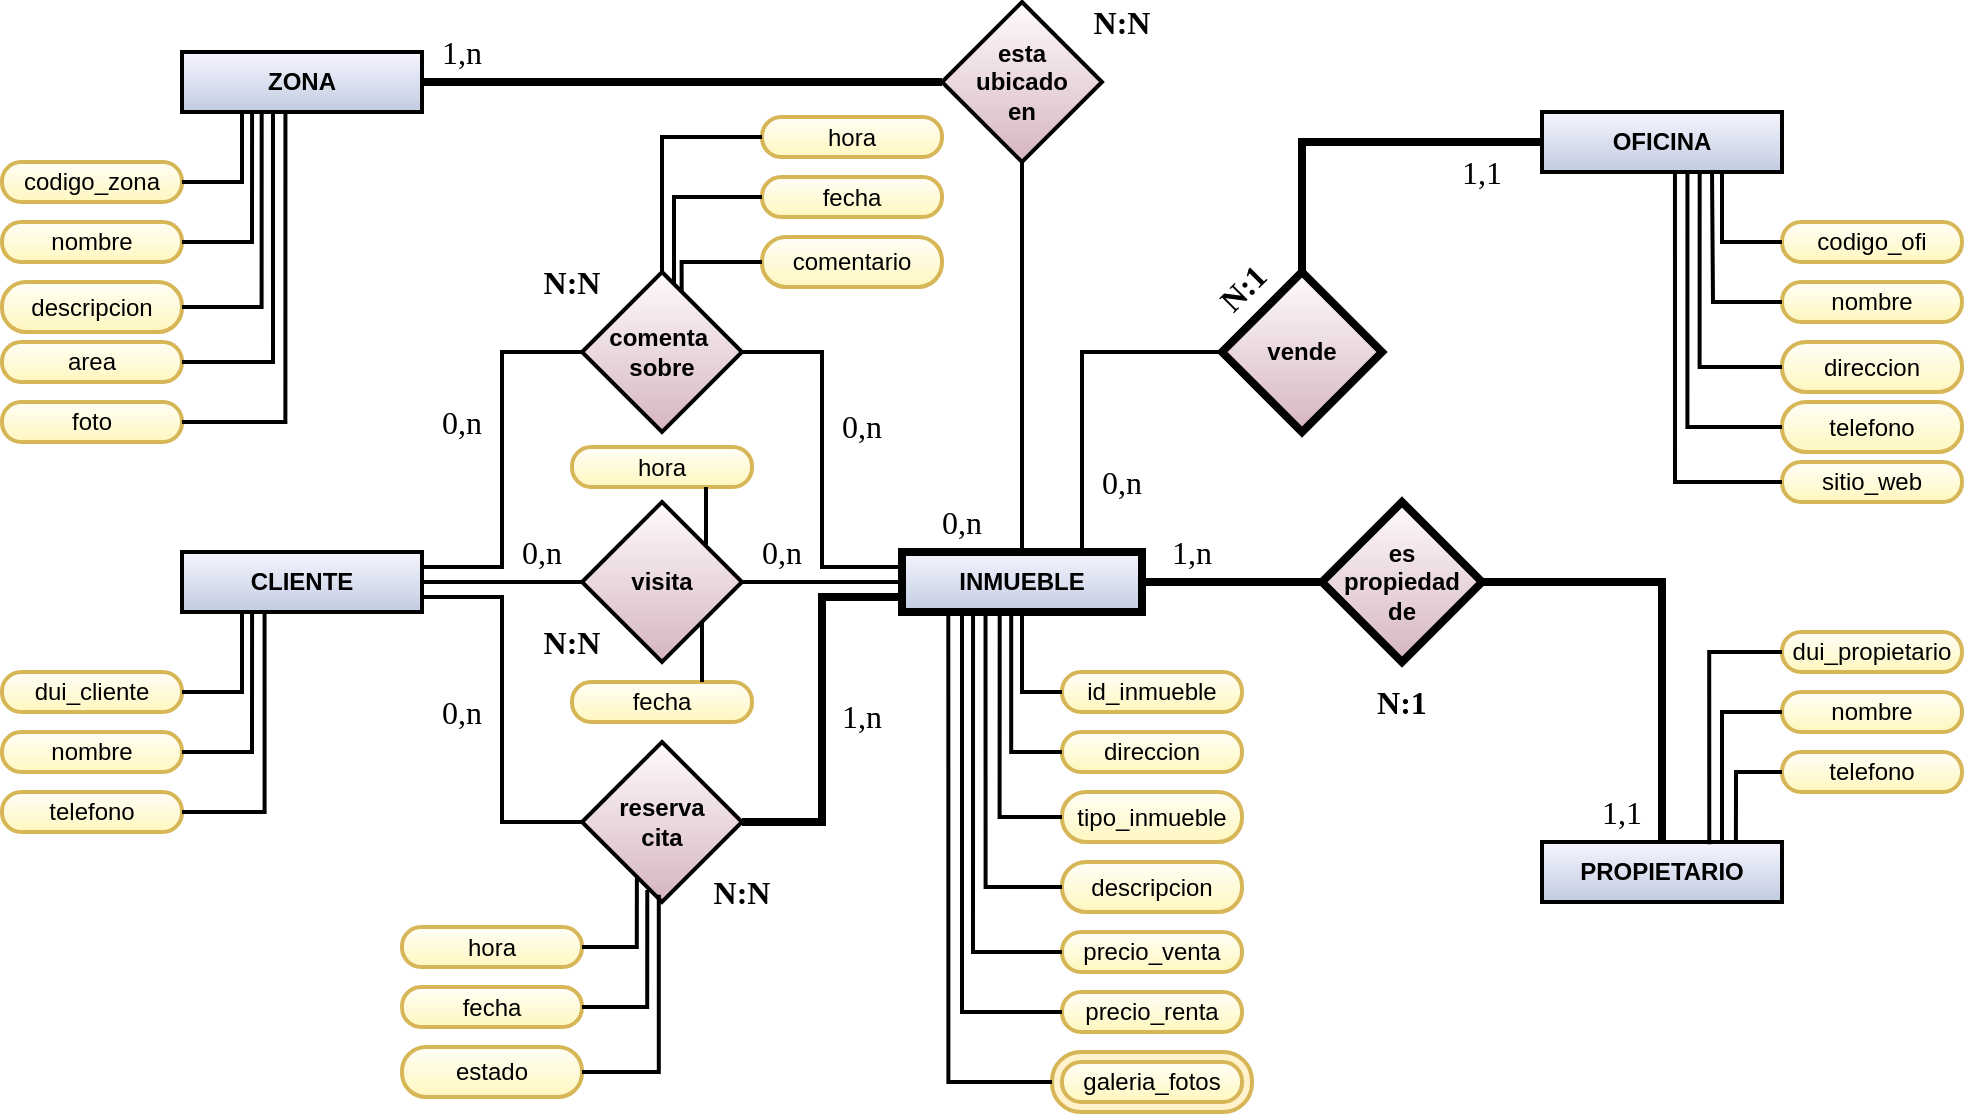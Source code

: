 <mxfile version="10.5.9" type="device"><diagram id="-5Qu6ektKxCnzZaLYkEc" name="Page-1"><mxGraphModel dx="2247" dy="696" grid="1" gridSize="10" guides="1" tooltips="1" connect="1" arrows="1" fold="1" page="1" pageScale="1" pageWidth="1100" pageHeight="1000" math="0" shadow="0"><root><mxCell id="0"/><mxCell id="1" parent="0"/><mxCell id="y0A-IwDHKISmaiAWI7iZ-1" value="PROPIETARIO" style="rounded=0;whiteSpace=wrap;html=1;fillColor=#F6F5FF;strokeColor=#000000;strokeWidth=2;fontStyle=1;shadow=0;comic=0;gradientColor=#C1CCE0;" vertex="1" parent="1"><mxGeometry x="760" y="445" width="120" height="30" as="geometry"/></mxCell><mxCell id="y0A-IwDHKISmaiAWI7iZ-2" value="OFICINA" style="rounded=0;whiteSpace=wrap;html=1;fillColor=#F6F5FF;strokeColor=#000000;strokeWidth=2;fontStyle=1;shadow=0;comic=0;gradientColor=#C1CCE0;" vertex="1" parent="1"><mxGeometry x="760" y="80" width="120" height="30" as="geometry"/></mxCell><mxCell id="y0A-IwDHKISmaiAWI7iZ-3" value="CLIENTE" style="rounded=0;whiteSpace=wrap;html=1;fillColor=#F6F5FF;strokeColor=#000000;strokeWidth=2;fontStyle=1;shadow=0;comic=0;gradientColor=#C1CCE0;" vertex="1" parent="1"><mxGeometry x="80" y="300" width="120" height="30" as="geometry"/></mxCell><mxCell id="y0A-IwDHKISmaiAWI7iZ-4" value="INMUEBLE" style="rounded=0;whiteSpace=wrap;html=1;fillColor=#F6F5FF;strokeColor=#000000;strokeWidth=4;fontStyle=1;shadow=0;comic=0;gradientColor=#C1CCE0;" vertex="1" parent="1"><mxGeometry x="440" y="300" width="120" height="30" as="geometry"/></mxCell><mxCell id="y0A-IwDHKISmaiAWI7iZ-5" value="ZONA" style="rounded=0;whiteSpace=wrap;html=1;fillColor=#F6F5FF;strokeColor=#000000;strokeWidth=2;fontStyle=1;shadow=0;comic=0;gradientColor=#C1CCE0;" vertex="1" parent="1"><mxGeometry x="80" y="50" width="120" height="30" as="geometry"/></mxCell><mxCell id="y0A-IwDHKISmaiAWI7iZ-6" value="comenta&amp;nbsp;&lt;br&gt;sobre&lt;br&gt;" style="rhombus;whiteSpace=wrap;html=1;rounded=0;shadow=0;glass=1;comic=0;strokeColor=#000000;strokeWidth=2;fillColor=#FFFAFE;gradientColor=#D5B5C2;fontStyle=1" vertex="1" parent="1"><mxGeometry x="280" y="160" width="80" height="80" as="geometry"/></mxCell><mxCell id="y0A-IwDHKISmaiAWI7iZ-7" value="visita" style="rhombus;whiteSpace=wrap;html=1;rounded=0;shadow=0;glass=1;comic=0;strokeColor=#000000;strokeWidth=2;fillColor=#FFFAFE;gradientColor=#D5B5C2;fontStyle=1" vertex="1" parent="1"><mxGeometry x="280" y="275" width="80" height="80" as="geometry"/></mxCell><mxCell id="y0A-IwDHKISmaiAWI7iZ-8" value="reserva&lt;br&gt;cita&lt;br&gt;" style="rhombus;whiteSpace=wrap;html=1;rounded=0;shadow=0;glass=1;comic=0;strokeColor=#000000;strokeWidth=2;fillColor=#FFFAFE;gradientColor=#D5B5C2;fontStyle=1" vertex="1" parent="1"><mxGeometry x="280" y="395" width="80" height="80" as="geometry"/></mxCell><mxCell id="y0A-IwDHKISmaiAWI7iZ-9" value="esta&lt;br&gt;ubicado&lt;br&gt;en&lt;br&gt;" style="rhombus;whiteSpace=wrap;html=1;rounded=0;shadow=0;glass=1;comic=0;strokeColor=#000000;strokeWidth=2;fillColor=#FFFAFE;gradientColor=#D5B5C2;fontStyle=1" vertex="1" parent="1"><mxGeometry x="460" y="25" width="80" height="80" as="geometry"/></mxCell><mxCell id="y0A-IwDHKISmaiAWI7iZ-10" value="vende" style="rhombus;whiteSpace=wrap;html=1;rounded=0;shadow=0;glass=1;comic=0;strokeColor=#000000;strokeWidth=4;fillColor=#FFFAFE;gradientColor=#D5B5C2;fontStyle=1" vertex="1" parent="1"><mxGeometry x="600" y="160" width="80" height="80" as="geometry"/></mxCell><mxCell id="y0A-IwDHKISmaiAWI7iZ-11" value="es&lt;br&gt;propiedad&lt;br&gt;de&lt;br&gt;" style="rhombus;whiteSpace=wrap;html=1;rounded=0;shadow=0;glass=1;comic=0;strokeColor=#000000;strokeWidth=4;fillColor=#FFFAFE;gradientColor=#D5B5C2;fontStyle=1" vertex="1" parent="1"><mxGeometry x="650" y="275" width="80" height="80" as="geometry"/></mxCell><mxCell id="y0A-IwDHKISmaiAWI7iZ-13" value="codigo_zona" style="rounded=1;whiteSpace=wrap;html=1;arcSize=48;fillColor=#FFFEF7;strokeColor=#d6b656;strokeWidth=2;glass=0;shadow=0;comic=0;gradientColor=#FFF7BF;" vertex="1" parent="1"><mxGeometry x="-10" y="105" width="90" height="20" as="geometry"/></mxCell><mxCell id="y0A-IwDHKISmaiAWI7iZ-14" value="nombre" style="rounded=1;whiteSpace=wrap;html=1;arcSize=48;fillColor=#FFFEF7;strokeColor=#d6b656;strokeWidth=2;glass=0;shadow=0;comic=0;gradientColor=#FFF7BF;" vertex="1" parent="1"><mxGeometry x="-10" y="135" width="90" height="20" as="geometry"/></mxCell><mxCell id="y0A-IwDHKISmaiAWI7iZ-15" value="descripcion" style="rounded=1;whiteSpace=wrap;html=1;arcSize=48;fillColor=#FFFEF7;strokeColor=#d6b656;strokeWidth=2;glass=0;shadow=0;comic=0;gradientColor=#FFF7BF;" vertex="1" parent="1"><mxGeometry x="-10" y="165" width="90" height="25" as="geometry"/></mxCell><mxCell id="y0A-IwDHKISmaiAWI7iZ-16" value="area" style="rounded=1;whiteSpace=wrap;html=1;arcSize=48;fillColor=#FFFEF7;strokeColor=#d6b656;strokeWidth=2;glass=0;shadow=0;comic=0;gradientColor=#FFF7BF;" vertex="1" parent="1"><mxGeometry x="-10" y="195" width="90" height="20" as="geometry"/></mxCell><mxCell id="y0A-IwDHKISmaiAWI7iZ-17" value="foto" style="rounded=1;whiteSpace=wrap;html=1;arcSize=48;fillColor=#FFFEF7;strokeColor=#d6b656;strokeWidth=2;glass=0;shadow=0;comic=0;gradientColor=#FFF7BF;" vertex="1" parent="1"><mxGeometry x="-10" y="225" width="90" height="20" as="geometry"/></mxCell><mxCell id="y0A-IwDHKISmaiAWI7iZ-18" value="dui_cliente" style="rounded=1;whiteSpace=wrap;html=1;arcSize=48;fillColor=#FFFEF7;strokeColor=#d6b656;strokeWidth=2;glass=0;shadow=0;comic=0;gradientColor=#FFF7BF;" vertex="1" parent="1"><mxGeometry x="-10" y="360" width="90" height="20" as="geometry"/></mxCell><mxCell id="y0A-IwDHKISmaiAWI7iZ-19" value="nombre" style="rounded=1;whiteSpace=wrap;html=1;arcSize=48;fillColor=#FFFEF7;strokeColor=#d6b656;strokeWidth=2;glass=0;shadow=0;comic=0;gradientColor=#FFF7BF;" vertex="1" parent="1"><mxGeometry x="-10" y="390" width="90" height="20" as="geometry"/></mxCell><mxCell id="y0A-IwDHKISmaiAWI7iZ-20" value="telefono" style="rounded=1;whiteSpace=wrap;html=1;arcSize=48;fillColor=#FFFEF7;strokeColor=#d6b656;strokeWidth=2;glass=0;shadow=0;comic=0;gradientColor=#FFF7BF;" vertex="1" parent="1"><mxGeometry x="-10" y="420" width="90" height="20" as="geometry"/></mxCell><mxCell id="y0A-IwDHKISmaiAWI7iZ-21" value="codigo_ofi" style="rounded=1;whiteSpace=wrap;html=1;arcSize=48;fillColor=#FFFEF7;strokeColor=#d6b656;strokeWidth=2;glass=0;shadow=0;comic=0;gradientColor=#FFF7BF;" vertex="1" parent="1"><mxGeometry x="880" y="135" width="90" height="20" as="geometry"/></mxCell><mxCell id="y0A-IwDHKISmaiAWI7iZ-22" value="nombre" style="rounded=1;whiteSpace=wrap;html=1;arcSize=48;fillColor=#FFFEF7;strokeColor=#d6b656;strokeWidth=2;glass=0;shadow=0;comic=0;gradientColor=#FFF7BF;" vertex="1" parent="1"><mxGeometry x="880" y="165" width="90" height="20" as="geometry"/></mxCell><mxCell id="y0A-IwDHKISmaiAWI7iZ-23" value="direccion" style="rounded=1;whiteSpace=wrap;html=1;arcSize=48;fillColor=#FFFEF7;strokeColor=#d6b656;strokeWidth=2;glass=0;shadow=0;comic=0;gradientColor=#FFF7BF;" vertex="1" parent="1"><mxGeometry x="880" y="195" width="90" height="25" as="geometry"/></mxCell><mxCell id="y0A-IwDHKISmaiAWI7iZ-24" value="telefono" style="rounded=1;whiteSpace=wrap;html=1;arcSize=48;fillColor=#FFFEF7;strokeColor=#d6b656;strokeWidth=2;glass=0;shadow=0;comic=0;gradientColor=#FFF7BF;" vertex="1" parent="1"><mxGeometry x="880" y="225" width="90" height="25" as="geometry"/></mxCell><mxCell id="y0A-IwDHKISmaiAWI7iZ-25" value="sitio_web" style="rounded=1;whiteSpace=wrap;html=1;arcSize=48;fillColor=#FFFEF7;strokeColor=#d6b656;strokeWidth=2;glass=0;shadow=0;comic=0;gradientColor=#FFF7BF;" vertex="1" parent="1"><mxGeometry x="880" y="255" width="90" height="20" as="geometry"/></mxCell><mxCell id="y0A-IwDHKISmaiAWI7iZ-26" value="dui_propietario" style="rounded=1;whiteSpace=wrap;html=1;arcSize=48;fillColor=#FFFEF7;strokeColor=#d6b656;strokeWidth=2;glass=0;shadow=0;comic=0;gradientColor=#FFF7BF;" vertex="1" parent="1"><mxGeometry x="880" y="340" width="90" height="20" as="geometry"/></mxCell><mxCell id="y0A-IwDHKISmaiAWI7iZ-27" value="nombre" style="rounded=1;whiteSpace=wrap;html=1;arcSize=48;fillColor=#FFFEF7;strokeColor=#d6b656;strokeWidth=2;glass=0;shadow=0;comic=0;gradientColor=#FFF7BF;" vertex="1" parent="1"><mxGeometry x="880" y="370" width="90" height="20" as="geometry"/></mxCell><mxCell id="y0A-IwDHKISmaiAWI7iZ-28" value="telefono" style="rounded=1;whiteSpace=wrap;html=1;arcSize=48;fillColor=#FFFEF7;strokeColor=#d6b656;strokeWidth=2;glass=0;shadow=0;comic=0;gradientColor=#FFF7BF;" vertex="1" parent="1"><mxGeometry x="880" y="400" width="90" height="20" as="geometry"/></mxCell><mxCell id="y0A-IwDHKISmaiAWI7iZ-29" value="id_inmueble" style="rounded=1;whiteSpace=wrap;html=1;arcSize=48;fillColor=#FFFEF7;strokeColor=#d6b656;strokeWidth=2;glass=0;shadow=0;comic=0;gradientColor=#FFF7BF;" vertex="1" parent="1"><mxGeometry x="520" y="360" width="90" height="20" as="geometry"/></mxCell><mxCell id="y0A-IwDHKISmaiAWI7iZ-30" value="direccion" style="rounded=1;whiteSpace=wrap;html=1;arcSize=48;fillColor=#FFFEF7;strokeColor=#d6b656;strokeWidth=2;glass=0;shadow=0;comic=0;gradientColor=#FFF7BF;" vertex="1" parent="1"><mxGeometry x="520" y="390" width="90" height="20" as="geometry"/></mxCell><mxCell id="y0A-IwDHKISmaiAWI7iZ-31" value="tipo_inmueble" style="rounded=1;whiteSpace=wrap;html=1;arcSize=48;fillColor=#FFFEF7;strokeColor=#d6b656;strokeWidth=2;glass=0;shadow=0;comic=0;gradientColor=#FFF7BF;" vertex="1" parent="1"><mxGeometry x="520" y="420" width="90" height="25" as="geometry"/></mxCell><mxCell id="y0A-IwDHKISmaiAWI7iZ-32" value="precio_venta" style="rounded=1;whiteSpace=wrap;html=1;arcSize=48;fillColor=#FFFEF7;strokeColor=#d6b656;strokeWidth=2;glass=0;shadow=0;comic=0;gradientColor=#FFF7BF;" vertex="1" parent="1"><mxGeometry x="520" y="490" width="90" height="20" as="geometry"/></mxCell><mxCell id="y0A-IwDHKISmaiAWI7iZ-33" value="precio_renta" style="rounded=1;whiteSpace=wrap;html=1;arcSize=48;fillColor=#FFFEF7;strokeColor=#d6b656;strokeWidth=2;glass=0;shadow=0;comic=0;gradientColor=#FFF7BF;" vertex="1" parent="1"><mxGeometry x="520" y="520" width="90" height="20" as="geometry"/></mxCell><mxCell id="y0A-IwDHKISmaiAWI7iZ-34" value="" style="rounded=1;whiteSpace=wrap;html=1;arcSize=48;fillColor=#fff2cc;strokeColor=#d6b656;strokeWidth=2;" vertex="1" parent="1"><mxGeometry x="515" y="550" width="100" height="30" as="geometry"/></mxCell><mxCell id="y0A-IwDHKISmaiAWI7iZ-35" value="galeria_fotos" style="rounded=1;whiteSpace=wrap;html=1;arcSize=48;fillColor=#FFFEF7;strokeColor=#d6b656;strokeWidth=2;shadow=0;comic=0;glass=0;gradientColor=#FFF7BF;" vertex="1" parent="1"><mxGeometry x="520" y="555" width="90" height="20" as="geometry"/></mxCell><mxCell id="y0A-IwDHKISmaiAWI7iZ-36" value="descripcion" style="rounded=1;whiteSpace=wrap;html=1;arcSize=48;fillColor=#FFFEF7;strokeColor=#d6b656;strokeWidth=2;glass=0;shadow=0;comic=0;gradientColor=#FFF7BF;" vertex="1" parent="1"><mxGeometry x="520" y="455" width="90" height="25" as="geometry"/></mxCell><mxCell id="y0A-IwDHKISmaiAWI7iZ-37" value="" style="endArrow=none;html=1;shadow=0;strokeWidth=2;entryX=1;entryY=0.5;entryDx=0;entryDy=0;exitX=0;exitY=0.5;exitDx=0;exitDy=0;" edge="1" parent="1" source="y0A-IwDHKISmaiAWI7iZ-7" target="y0A-IwDHKISmaiAWI7iZ-3"><mxGeometry width="50" height="50" relative="1" as="geometry"><mxPoint x="332" y="345" as="sourcePoint"/><mxPoint x="260" y="345" as="targetPoint"/></mxGeometry></mxCell><mxCell id="y0A-IwDHKISmaiAWI7iZ-38" value="" style="endArrow=none;html=1;shadow=0;strokeWidth=2;entryX=1;entryY=0.5;entryDx=0;entryDy=0;exitX=0;exitY=0.5;exitDx=0;exitDy=0;" edge="1" parent="1" source="y0A-IwDHKISmaiAWI7iZ-4" target="y0A-IwDHKISmaiAWI7iZ-7"><mxGeometry width="50" height="50" relative="1" as="geometry"><mxPoint x="290" y="325" as="sourcePoint"/><mxPoint x="210" y="325" as="targetPoint"/></mxGeometry></mxCell><mxCell id="y0A-IwDHKISmaiAWI7iZ-39" value="" style="endArrow=none;html=1;shadow=0;strokeWidth=2;entryX=1;entryY=0.25;entryDx=0;entryDy=0;exitX=0;exitY=0.5;exitDx=0;exitDy=0;edgeStyle=orthogonalEdgeStyle;rounded=0;" edge="1" parent="1" source="y0A-IwDHKISmaiAWI7iZ-6" target="y0A-IwDHKISmaiAWI7iZ-3"><mxGeometry width="50" height="50" relative="1" as="geometry"><mxPoint x="450" y="325" as="sourcePoint"/><mxPoint x="370" y="325" as="targetPoint"/></mxGeometry></mxCell><mxCell id="y0A-IwDHKISmaiAWI7iZ-40" value="" style="endArrow=none;html=1;shadow=0;strokeWidth=2;entryX=1;entryY=0.5;entryDx=0;entryDy=0;exitX=0;exitY=0.25;exitDx=0;exitDy=0;edgeStyle=orthogonalEdgeStyle;rounded=0;" edge="1" parent="1" source="y0A-IwDHKISmaiAWI7iZ-4" target="y0A-IwDHKISmaiAWI7iZ-6"><mxGeometry width="50" height="50" relative="1" as="geometry"><mxPoint x="290" y="210" as="sourcePoint"/><mxPoint x="210" y="318" as="targetPoint"/></mxGeometry></mxCell><mxCell id="y0A-IwDHKISmaiAWI7iZ-41" value="" style="endArrow=none;html=1;shadow=0;strokeWidth=4;entryX=0;entryY=0.75;entryDx=0;entryDy=0;exitX=1;exitY=0.5;exitDx=0;exitDy=0;edgeStyle=orthogonalEdgeStyle;rounded=0;" edge="1" parent="1" source="y0A-IwDHKISmaiAWI7iZ-8" target="y0A-IwDHKISmaiAWI7iZ-4"><mxGeometry width="50" height="50" relative="1" as="geometry"><mxPoint x="290" y="210" as="sourcePoint"/><mxPoint x="210" y="318" as="targetPoint"/></mxGeometry></mxCell><mxCell id="y0A-IwDHKISmaiAWI7iZ-43" value="" style="endArrow=none;html=1;shadow=0;strokeWidth=2;entryX=1;entryY=0.75;entryDx=0;entryDy=0;exitX=0;exitY=0.5;exitDx=0;exitDy=0;edgeStyle=orthogonalEdgeStyle;rounded=0;" edge="1" parent="1" source="y0A-IwDHKISmaiAWI7iZ-8" target="y0A-IwDHKISmaiAWI7iZ-3"><mxGeometry width="50" height="50" relative="1" as="geometry"><mxPoint x="290" y="210" as="sourcePoint"/><mxPoint x="210" y="318" as="targetPoint"/></mxGeometry></mxCell><mxCell id="y0A-IwDHKISmaiAWI7iZ-44" value="" style="endArrow=none;html=1;shadow=0;strokeWidth=4;entryX=1;entryY=0.5;entryDx=0;entryDy=0;exitX=0;exitY=0.5;exitDx=0;exitDy=0;edgeStyle=orthogonalEdgeStyle;rounded=0;" edge="1" parent="1" source="y0A-IwDHKISmaiAWI7iZ-9" target="y0A-IwDHKISmaiAWI7iZ-5"><mxGeometry width="50" height="50" relative="1" as="geometry"><mxPoint x="290" y="210" as="sourcePoint"/><mxPoint x="210" y="318" as="targetPoint"/></mxGeometry></mxCell><mxCell id="y0A-IwDHKISmaiAWI7iZ-45" value="" style="endArrow=none;html=1;shadow=0;strokeWidth=4;entryX=0;entryY=0.5;entryDx=0;entryDy=0;exitX=0.5;exitY=0;exitDx=0;exitDy=0;edgeStyle=orthogonalEdgeStyle;rounded=0;" edge="1" parent="1" source="y0A-IwDHKISmaiAWI7iZ-10" target="y0A-IwDHKISmaiAWI7iZ-2"><mxGeometry width="50" height="50" relative="1" as="geometry"><mxPoint x="470" y="75" as="sourcePoint"/><mxPoint x="210" y="75" as="targetPoint"/></mxGeometry></mxCell><mxCell id="y0A-IwDHKISmaiAWI7iZ-46" value="" style="endArrow=none;html=1;shadow=0;strokeWidth=2;entryX=0.5;entryY=1;entryDx=0;entryDy=0;exitX=0.5;exitY=0;exitDx=0;exitDy=0;edgeStyle=orthogonalEdgeStyle;rounded=0;" edge="1" parent="1" source="y0A-IwDHKISmaiAWI7iZ-4" target="y0A-IwDHKISmaiAWI7iZ-9"><mxGeometry width="50" height="50" relative="1" as="geometry"><mxPoint x="650" y="170" as="sourcePoint"/><mxPoint x="770" y="105" as="targetPoint"/></mxGeometry></mxCell><mxCell id="y0A-IwDHKISmaiAWI7iZ-47" value="" style="endArrow=none;html=1;shadow=0;strokeWidth=2;entryX=0;entryY=0.5;entryDx=0;entryDy=0;exitX=0.75;exitY=0;exitDx=0;exitDy=0;edgeStyle=orthogonalEdgeStyle;rounded=0;" edge="1" parent="1" source="y0A-IwDHKISmaiAWI7iZ-4" target="y0A-IwDHKISmaiAWI7iZ-10"><mxGeometry width="50" height="50" relative="1" as="geometry"><mxPoint x="510" y="310" as="sourcePoint"/><mxPoint x="510" y="115" as="targetPoint"/></mxGeometry></mxCell><mxCell id="y0A-IwDHKISmaiAWI7iZ-48" value="" style="endArrow=none;html=1;shadow=0;strokeWidth=4;entryX=0;entryY=0.5;entryDx=0;entryDy=0;exitX=1;exitY=0.5;exitDx=0;exitDy=0;edgeStyle=orthogonalEdgeStyle;rounded=0;" edge="1" parent="1" source="y0A-IwDHKISmaiAWI7iZ-4" target="y0A-IwDHKISmaiAWI7iZ-11"><mxGeometry width="50" height="50" relative="1" as="geometry"><mxPoint x="540" y="310" as="sourcePoint"/><mxPoint x="610" y="210" as="targetPoint"/></mxGeometry></mxCell><mxCell id="y0A-IwDHKISmaiAWI7iZ-49" value="" style="endArrow=none;html=1;shadow=0;strokeWidth=4;entryX=0.5;entryY=0;entryDx=0;entryDy=0;exitX=1;exitY=0.5;exitDx=0;exitDy=0;edgeStyle=orthogonalEdgeStyle;rounded=0;" edge="1" parent="1" source="y0A-IwDHKISmaiAWI7iZ-11" target="y0A-IwDHKISmaiAWI7iZ-1"><mxGeometry width="50" height="50" relative="1" as="geometry"><mxPoint x="570" y="325" as="sourcePoint"/><mxPoint x="710" y="325" as="targetPoint"/></mxGeometry></mxCell><mxCell id="y0A-IwDHKISmaiAWI7iZ-50" value="" style="endArrow=none;html=1;entryX=0.25;entryY=1;entryDx=0;entryDy=0;exitX=1;exitY=0.5;exitDx=0;exitDy=0;edgeStyle=orthogonalEdgeStyle;rounded=0;strokeWidth=2;" edge="1" parent="1" source="y0A-IwDHKISmaiAWI7iZ-13" target="y0A-IwDHKISmaiAWI7iZ-5"><mxGeometry width="50" height="50" relative="1" as="geometry"><mxPoint x="507" y="80" as="sourcePoint"/><mxPoint x="542" y="170" as="targetPoint"/></mxGeometry></mxCell><mxCell id="y0A-IwDHKISmaiAWI7iZ-51" value="" style="endArrow=none;html=1;entryX=0.292;entryY=0.983;entryDx=0;entryDy=0;exitX=1;exitY=0.5;exitDx=0;exitDy=0;edgeStyle=orthogonalEdgeStyle;rounded=0;strokeWidth=2;entryPerimeter=0;" edge="1" parent="1" source="y0A-IwDHKISmaiAWI7iZ-14" target="y0A-IwDHKISmaiAWI7iZ-5"><mxGeometry width="50" height="50" relative="1" as="geometry"><mxPoint x="89.81" y="125.19" as="sourcePoint"/><mxPoint x="119.81" y="89.952" as="targetPoint"/></mxGeometry></mxCell><mxCell id="y0A-IwDHKISmaiAWI7iZ-52" value="" style="endArrow=none;html=1;entryX=0.332;entryY=1.014;entryDx=0;entryDy=0;exitX=1;exitY=0.5;exitDx=0;exitDy=0;edgeStyle=orthogonalEdgeStyle;rounded=0;strokeWidth=2;entryPerimeter=0;" edge="1" parent="1" source="y0A-IwDHKISmaiAWI7iZ-15" target="y0A-IwDHKISmaiAWI7iZ-5"><mxGeometry width="50" height="50" relative="1" as="geometry"><mxPoint x="89.81" y="155.19" as="sourcePoint"/><mxPoint x="125.048" y="89.476" as="targetPoint"/></mxGeometry></mxCell><mxCell id="y0A-IwDHKISmaiAWI7iZ-53" value="" style="endArrow=none;html=1;entryX=0.379;entryY=0.983;entryDx=0;entryDy=0;exitX=1;exitY=0.5;exitDx=0;exitDy=0;edgeStyle=orthogonalEdgeStyle;rounded=0;strokeWidth=2;entryPerimeter=0;" edge="1" parent="1" source="y0A-IwDHKISmaiAWI7iZ-16" target="y0A-IwDHKISmaiAWI7iZ-5"><mxGeometry width="50" height="50" relative="1" as="geometry"><mxPoint x="89.81" y="187.571" as="sourcePoint"/><mxPoint x="129.81" y="90.429" as="targetPoint"/></mxGeometry></mxCell><mxCell id="y0A-IwDHKISmaiAWI7iZ-54" value="" style="endArrow=none;html=1;entryX=0.431;entryY=0.983;entryDx=0;entryDy=0;exitX=1;exitY=0.5;exitDx=0;exitDy=0;edgeStyle=orthogonalEdgeStyle;rounded=0;strokeWidth=2;entryPerimeter=0;" edge="1" parent="1" source="y0A-IwDHKISmaiAWI7iZ-17" target="y0A-IwDHKISmaiAWI7iZ-5"><mxGeometry width="50" height="50" relative="1" as="geometry"><mxPoint x="89.81" y="215.19" as="sourcePoint"/><mxPoint x="135.524" y="89.476" as="targetPoint"/></mxGeometry></mxCell><mxCell id="y0A-IwDHKISmaiAWI7iZ-55" value="" style="endArrow=none;html=1;entryX=0.25;entryY=1;entryDx=0;entryDy=0;exitX=1;exitY=0.5;exitDx=0;exitDy=0;edgeStyle=orthogonalEdgeStyle;rounded=0;strokeWidth=2;" edge="1" parent="1" source="y0A-IwDHKISmaiAWI7iZ-18" target="y0A-IwDHKISmaiAWI7iZ-3"><mxGeometry width="50" height="50" relative="1" as="geometry"><mxPoint x="99.81" y="472.69" as="sourcePoint"/><mxPoint x="151.714" y="316.976" as="targetPoint"/></mxGeometry></mxCell><mxCell id="y0A-IwDHKISmaiAWI7iZ-56" value="" style="endArrow=none;html=1;entryX=0.292;entryY=0.998;entryDx=0;entryDy=0;exitX=1;exitY=0.5;exitDx=0;exitDy=0;edgeStyle=orthogonalEdgeStyle;rounded=0;strokeWidth=2;entryPerimeter=0;" edge="1" parent="1" source="y0A-IwDHKISmaiAWI7iZ-19" target="y0A-IwDHKISmaiAWI7iZ-3"><mxGeometry width="50" height="50" relative="1" as="geometry"><mxPoint x="89.81" y="379.952" as="sourcePoint"/><mxPoint x="119.81" y="339.952" as="targetPoint"/></mxGeometry></mxCell><mxCell id="y0A-IwDHKISmaiAWI7iZ-57" value="" style="endArrow=none;html=1;entryX=0.344;entryY=0.998;entryDx=0;entryDy=0;exitX=1;exitY=0.5;exitDx=0;exitDy=0;edgeStyle=orthogonalEdgeStyle;rounded=0;strokeWidth=2;entryPerimeter=0;" edge="1" parent="1" source="y0A-IwDHKISmaiAWI7iZ-20" target="y0A-IwDHKISmaiAWI7iZ-3"><mxGeometry width="50" height="50" relative="1" as="geometry"><mxPoint x="89.81" y="409.952" as="sourcePoint"/><mxPoint x="125.048" y="339.952" as="targetPoint"/></mxGeometry></mxCell><mxCell id="y0A-IwDHKISmaiAWI7iZ-58" value="" style="endArrow=none;html=1;entryX=0.5;entryY=1;entryDx=0;entryDy=0;exitX=0;exitY=0.5;exitDx=0;exitDy=0;edgeStyle=orthogonalEdgeStyle;rounded=0;strokeWidth=2;" edge="1" parent="1" source="y0A-IwDHKISmaiAWI7iZ-29" target="y0A-IwDHKISmaiAWI7iZ-4"><mxGeometry width="50" height="50" relative="1" as="geometry"><mxPoint x="89.81" y="379.952" as="sourcePoint"/><mxPoint x="119.81" y="339.952" as="targetPoint"/></mxGeometry></mxCell><mxCell id="y0A-IwDHKISmaiAWI7iZ-59" value="" style="endArrow=none;html=1;entryX=0.455;entryY=1.014;entryDx=0;entryDy=0;exitX=0;exitY=0.5;exitDx=0;exitDy=0;edgeStyle=orthogonalEdgeStyle;rounded=0;strokeWidth=2;entryPerimeter=0;" edge="1" parent="1" source="y0A-IwDHKISmaiAWI7iZ-30" target="y0A-IwDHKISmaiAWI7iZ-4"><mxGeometry width="50" height="50" relative="1" as="geometry"><mxPoint x="529.81" y="379.952" as="sourcePoint"/><mxPoint x="509.81" y="339.952" as="targetPoint"/></mxGeometry></mxCell><mxCell id="y0A-IwDHKISmaiAWI7iZ-60" value="" style="endArrow=none;html=1;entryX=0.407;entryY=0.998;entryDx=0;entryDy=0;exitX=0;exitY=0.5;exitDx=0;exitDy=0;edgeStyle=orthogonalEdgeStyle;rounded=0;strokeWidth=2;entryPerimeter=0;" edge="1" parent="1" source="y0A-IwDHKISmaiAWI7iZ-31" target="y0A-IwDHKISmaiAWI7iZ-4"><mxGeometry width="50" height="50" relative="1" as="geometry"><mxPoint x="529.81" y="409.952" as="sourcePoint"/><mxPoint x="504.571" y="340.429" as="targetPoint"/></mxGeometry></mxCell><mxCell id="y0A-IwDHKISmaiAWI7iZ-61" value="" style="endArrow=none;html=1;entryX=0.348;entryY=0.967;entryDx=0;entryDy=0;exitX=0;exitY=0.5;exitDx=0;exitDy=0;edgeStyle=orthogonalEdgeStyle;rounded=0;strokeWidth=2;entryPerimeter=0;" edge="1" parent="1" source="y0A-IwDHKISmaiAWI7iZ-36" target="y0A-IwDHKISmaiAWI7iZ-4"><mxGeometry width="50" height="50" relative="1" as="geometry"><mxPoint x="529.81" y="442.333" as="sourcePoint"/><mxPoint x="498.857" y="339.952" as="targetPoint"/></mxGeometry></mxCell><mxCell id="y0A-IwDHKISmaiAWI7iZ-62" value="" style="endArrow=none;html=1;entryX=0.296;entryY=0.983;entryDx=0;entryDy=0;exitX=0;exitY=0.5;exitDx=0;exitDy=0;edgeStyle=orthogonalEdgeStyle;rounded=0;strokeWidth=2;entryPerimeter=0;" edge="1" parent="1" source="y0A-IwDHKISmaiAWI7iZ-32" target="y0A-IwDHKISmaiAWI7iZ-4"><mxGeometry width="50" height="50" relative="1" as="geometry"><mxPoint x="529.81" y="477.571" as="sourcePoint"/><mxPoint x="491.714" y="339" as="targetPoint"/></mxGeometry></mxCell><mxCell id="y0A-IwDHKISmaiAWI7iZ-63" value="" style="endArrow=none;html=1;entryX=0.25;entryY=1;entryDx=0;entryDy=0;exitX=0;exitY=0.5;exitDx=0;exitDy=0;edgeStyle=orthogonalEdgeStyle;rounded=0;strokeWidth=2;" edge="1" parent="1" source="y0A-IwDHKISmaiAWI7iZ-33" target="y0A-IwDHKISmaiAWI7iZ-4"><mxGeometry width="50" height="50" relative="1" as="geometry"><mxPoint x="529.81" y="509.952" as="sourcePoint"/><mxPoint x="485.524" y="339.476" as="targetPoint"/></mxGeometry></mxCell><mxCell id="y0A-IwDHKISmaiAWI7iZ-64" value="" style="endArrow=none;html=1;entryX=0.193;entryY=0.967;entryDx=0;entryDy=0;exitX=0;exitY=0.5;exitDx=0;exitDy=0;edgeStyle=orthogonalEdgeStyle;rounded=0;strokeWidth=2;entryPerimeter=0;" edge="1" parent="1" source="y0A-IwDHKISmaiAWI7iZ-34" target="y0A-IwDHKISmaiAWI7iZ-4"><mxGeometry width="50" height="50" relative="1" as="geometry"><mxPoint x="529.81" y="539.952" as="sourcePoint"/><mxPoint x="479.81" y="339.952" as="targetPoint"/></mxGeometry></mxCell><mxCell id="y0A-IwDHKISmaiAWI7iZ-65" value="" style="endArrow=none;html=1;entryX=0;entryY=0.5;entryDx=0;entryDy=0;exitX=0.808;exitY=0.006;exitDx=0;exitDy=0;edgeStyle=orthogonalEdgeStyle;rounded=0;strokeWidth=2;exitPerimeter=0;" edge="1" parent="1" source="y0A-IwDHKISmaiAWI7iZ-1" target="y0A-IwDHKISmaiAWI7iZ-28"><mxGeometry width="50" height="50" relative="1" as="geometry"><mxPoint x="749.81" y="409.952" as="sourcePoint"/><mxPoint x="729.81" y="369.952" as="targetPoint"/></mxGeometry></mxCell><mxCell id="y0A-IwDHKISmaiAWI7iZ-67" value="" style="endArrow=none;html=1;entryX=0;entryY=0.5;entryDx=0;entryDy=0;exitX=0.75;exitY=0;exitDx=0;exitDy=0;edgeStyle=orthogonalEdgeStyle;rounded=0;strokeWidth=2;" edge="1" parent="1" source="y0A-IwDHKISmaiAWI7iZ-1" target="y0A-IwDHKISmaiAWI7iZ-27"><mxGeometry width="50" height="50" relative="1" as="geometry"><mxPoint x="866.952" y="455.19" as="sourcePoint"/><mxPoint x="889.81" y="419.952" as="targetPoint"/></mxGeometry></mxCell><mxCell id="y0A-IwDHKISmaiAWI7iZ-68" value="" style="endArrow=none;html=1;entryX=0;entryY=0.5;entryDx=0;entryDy=0;exitX=0.697;exitY=0.038;exitDx=0;exitDy=0;edgeStyle=orthogonalEdgeStyle;rounded=0;strokeWidth=2;exitPerimeter=0;" edge="1" parent="1" source="y0A-IwDHKISmaiAWI7iZ-1" target="y0A-IwDHKISmaiAWI7iZ-26"><mxGeometry width="50" height="50" relative="1" as="geometry"><mxPoint x="866.952" y="455.19" as="sourcePoint"/><mxPoint x="889.81" y="419.952" as="targetPoint"/></mxGeometry></mxCell><mxCell id="y0A-IwDHKISmaiAWI7iZ-69" value="" style="endArrow=none;html=1;entryX=0.75;entryY=1;entryDx=0;entryDy=0;exitX=0;exitY=0.5;exitDx=0;exitDy=0;edgeStyle=orthogonalEdgeStyle;rounded=0;strokeWidth=2;" edge="1" parent="1" source="y0A-IwDHKISmaiAWI7iZ-21" target="y0A-IwDHKISmaiAWI7iZ-2"><mxGeometry width="50" height="50" relative="1" as="geometry"><mxPoint x="529.81" y="379.952" as="sourcePoint"/><mxPoint x="509.81" y="339.952" as="targetPoint"/></mxGeometry></mxCell><mxCell id="y0A-IwDHKISmaiAWI7iZ-70" value="" style="endArrow=none;html=1;edgeStyle=orthogonalEdgeStyle;rounded=0;strokeWidth=2;exitX=0;exitY=0.5;exitDx=0;exitDy=0;" edge="1" parent="1" source="y0A-IwDHKISmaiAWI7iZ-22"><mxGeometry width="50" height="50" relative="1" as="geometry"><mxPoint x="860" y="175" as="sourcePoint"/><mxPoint x="845" y="109" as="targetPoint"/></mxGeometry></mxCell><mxCell id="y0A-IwDHKISmaiAWI7iZ-71" value="" style="endArrow=none;html=1;edgeStyle=orthogonalEdgeStyle;rounded=0;strokeWidth=2;exitX=0;exitY=0.5;exitDx=0;exitDy=0;entryX=0.657;entryY=0.998;entryDx=0;entryDy=0;entryPerimeter=0;" edge="1" parent="1" source="y0A-IwDHKISmaiAWI7iZ-23" target="y0A-IwDHKISmaiAWI7iZ-2"><mxGeometry width="50" height="50" relative="1" as="geometry"><mxPoint x="889.81" y="185.19" as="sourcePoint"/><mxPoint x="855" y="119" as="targetPoint"/></mxGeometry></mxCell><mxCell id="y0A-IwDHKISmaiAWI7iZ-72" value="" style="endArrow=none;html=1;edgeStyle=orthogonalEdgeStyle;rounded=0;strokeWidth=2;exitX=0;exitY=0.5;exitDx=0;exitDy=0;entryX=0.606;entryY=1.03;entryDx=0;entryDy=0;entryPerimeter=0;fontStyle=1" edge="1" parent="1" source="y0A-IwDHKISmaiAWI7iZ-24" target="y0A-IwDHKISmaiAWI7iZ-2"><mxGeometry width="50" height="50" relative="1" as="geometry"><mxPoint x="889.81" y="217.571" as="sourcePoint"/><mxPoint x="848.857" y="119.952" as="targetPoint"/></mxGeometry></mxCell><mxCell id="y0A-IwDHKISmaiAWI7iZ-73" value="" style="endArrow=none;html=1;edgeStyle=orthogonalEdgeStyle;rounded=0;strokeWidth=2;exitX=0;exitY=0.5;exitDx=0;exitDy=0;entryX=0.554;entryY=0.967;entryDx=0;entryDy=0;entryPerimeter=0;" edge="1" parent="1" source="y0A-IwDHKISmaiAWI7iZ-25" target="y0A-IwDHKISmaiAWI7iZ-2"><mxGeometry width="50" height="50" relative="1" as="geometry"><mxPoint x="889.81" y="247.571" as="sourcePoint"/><mxPoint x="842.667" y="120.905" as="targetPoint"/></mxGeometry></mxCell><mxCell id="y0A-IwDHKISmaiAWI7iZ-79" value="hora" style="rounded=1;whiteSpace=wrap;html=1;arcSize=48;fillColor=#FFFEF7;strokeColor=#d6b656;strokeWidth=2;glass=0;shadow=0;comic=0;gradientColor=#FFF7BF;" vertex="1" parent="1"><mxGeometry x="190" y="487.5" width="90" height="20" as="geometry"/></mxCell><mxCell id="y0A-IwDHKISmaiAWI7iZ-80" value="fecha" style="rounded=1;whiteSpace=wrap;html=1;arcSize=48;fillColor=#FFFEF7;strokeColor=#d6b656;strokeWidth=2;glass=0;shadow=0;comic=0;gradientColor=#FFF7BF;" vertex="1" parent="1"><mxGeometry x="190" y="517.5" width="90" height="20" as="geometry"/></mxCell><mxCell id="y0A-IwDHKISmaiAWI7iZ-81" value="estado" style="rounded=1;whiteSpace=wrap;html=1;arcSize=48;fillColor=#FFFEF7;strokeColor=#d6b656;strokeWidth=2;glass=0;shadow=0;comic=0;gradientColor=#FFF7BF;" vertex="1" parent="1"><mxGeometry x="190" y="547.5" width="90" height="25" as="geometry"/></mxCell><mxCell id="y0A-IwDHKISmaiAWI7iZ-84" value="hora" style="rounded=1;whiteSpace=wrap;html=1;arcSize=48;fillColor=#FFFEF7;strokeColor=#d6b656;strokeWidth=2;glass=0;shadow=0;comic=0;gradientColor=#FFF7BF;" vertex="1" parent="1"><mxGeometry x="370" y="82.5" width="90" height="20" as="geometry"/></mxCell><mxCell id="y0A-IwDHKISmaiAWI7iZ-85" value="fecha" style="rounded=1;whiteSpace=wrap;html=1;arcSize=48;fillColor=#FFFEF7;strokeColor=#d6b656;strokeWidth=2;glass=0;shadow=0;comic=0;gradientColor=#FFF7BF;" vertex="1" parent="1"><mxGeometry x="370" y="112.5" width="90" height="20" as="geometry"/></mxCell><mxCell id="y0A-IwDHKISmaiAWI7iZ-86" value="comentario" style="rounded=1;whiteSpace=wrap;html=1;arcSize=48;fillColor=#FFFEF7;strokeColor=#d6b656;strokeWidth=2;glass=0;shadow=0;comic=0;gradientColor=#FFF7BF;" vertex="1" parent="1"><mxGeometry x="370" y="142.5" width="90" height="25" as="geometry"/></mxCell><mxCell id="y0A-IwDHKISmaiAWI7iZ-87" value="hora" style="rounded=1;whiteSpace=wrap;html=1;arcSize=48;fillColor=#FFFEF7;strokeColor=#d6b656;strokeWidth=2;glass=0;shadow=0;comic=0;gradientColor=#FFF7BF;" vertex="1" parent="1"><mxGeometry x="275" y="247.5" width="90" height="20" as="geometry"/></mxCell><mxCell id="y0A-IwDHKISmaiAWI7iZ-88" value="fecha" style="rounded=1;whiteSpace=wrap;html=1;arcSize=48;fillColor=#FFFEF7;strokeColor=#d6b656;strokeWidth=2;glass=0;shadow=0;comic=0;gradientColor=#FFF7BF;" vertex="1" parent="1"><mxGeometry x="275" y="365" width="90" height="20" as="geometry"/></mxCell><mxCell id="y0A-IwDHKISmaiAWI7iZ-90" value="" style="endArrow=none;html=1;entryX=1;entryY=0.5;entryDx=0;entryDy=0;exitX=0.48;exitY=0.955;exitDx=0;exitDy=0;edgeStyle=orthogonalEdgeStyle;rounded=0;strokeWidth=2;exitPerimeter=0;" edge="1" parent="1" source="y0A-IwDHKISmaiAWI7iZ-8" target="y0A-IwDHKISmaiAWI7iZ-81"><mxGeometry width="50" height="50" relative="1" as="geometry"><mxPoint x="89.81" y="379.952" as="sourcePoint"/><mxPoint x="119.81" y="339.952" as="targetPoint"/></mxGeometry></mxCell><mxCell id="y0A-IwDHKISmaiAWI7iZ-91" value="" style="endArrow=none;html=1;entryX=1;entryY=0.5;entryDx=0;entryDy=0;exitX=0.408;exitY=0.925;exitDx=0;exitDy=0;edgeStyle=orthogonalEdgeStyle;rounded=0;strokeWidth=2;exitPerimeter=0;" edge="1" parent="1" source="y0A-IwDHKISmaiAWI7iZ-8" target="y0A-IwDHKISmaiAWI7iZ-80"><mxGeometry width="50" height="50" relative="1" as="geometry"><mxPoint x="328.381" y="481.381" as="sourcePoint"/><mxPoint x="289.81" y="569.952" as="targetPoint"/></mxGeometry></mxCell><mxCell id="y0A-IwDHKISmaiAWI7iZ-92" value="" style="endArrow=none;html=1;entryX=1;entryY=0.5;entryDx=0;entryDy=0;exitX=0.343;exitY=0.836;exitDx=0;exitDy=0;edgeStyle=orthogonalEdgeStyle;rounded=0;strokeWidth=2;exitPerimeter=0;" edge="1" parent="1" source="y0A-IwDHKISmaiAWI7iZ-8" target="y0A-IwDHKISmaiAWI7iZ-79"><mxGeometry width="50" height="50" relative="1" as="geometry"><mxPoint x="322.667" y="479" as="sourcePoint"/><mxPoint x="289.81" y="537.571" as="targetPoint"/></mxGeometry></mxCell><mxCell id="y0A-IwDHKISmaiAWI7iZ-99" value="" style="endArrow=none;html=1;entryX=0.623;entryY=0.126;entryDx=0;entryDy=0;exitX=0;exitY=0.5;exitDx=0;exitDy=0;edgeStyle=orthogonalEdgeStyle;rounded=0;strokeWidth=2;entryPerimeter=0;" edge="1" parent="1" source="y0A-IwDHKISmaiAWI7iZ-86" target="y0A-IwDHKISmaiAWI7iZ-6"><mxGeometry width="50" height="50" relative="1" as="geometry"><mxPoint x="89.81" y="124.857" as="sourcePoint"/><mxPoint x="119.81" y="90.095" as="targetPoint"/><Array as="points"><mxPoint x="330" y="155"/></Array></mxGeometry></mxCell><mxCell id="y0A-IwDHKISmaiAWI7iZ-100" value="" style="endArrow=none;html=1;entryX=0.575;entryY=0.073;entryDx=0;entryDy=0;exitX=0;exitY=0.5;exitDx=0;exitDy=0;edgeStyle=orthogonalEdgeStyle;rounded=0;strokeWidth=2;entryPerimeter=0;" edge="1" parent="1" source="y0A-IwDHKISmaiAWI7iZ-85" target="y0A-IwDHKISmaiAWI7iZ-6"><mxGeometry width="50" height="50" relative="1" as="geometry"><mxPoint x="379.81" y="164.857" as="sourcePoint"/><mxPoint x="349.81" y="190.095" as="targetPoint"/><Array as="points"><mxPoint x="326" y="122"/></Array></mxGeometry></mxCell><mxCell id="y0A-IwDHKISmaiAWI7iZ-101" value="" style="endArrow=none;html=1;entryX=0.5;entryY=0;entryDx=0;entryDy=0;exitX=0;exitY=0.5;exitDx=0;exitDy=0;edgeStyle=orthogonalEdgeStyle;rounded=0;strokeWidth=2;" edge="1" parent="1" source="y0A-IwDHKISmaiAWI7iZ-84" target="y0A-IwDHKISmaiAWI7iZ-6"><mxGeometry width="50" height="50" relative="1" as="geometry"><mxPoint x="379.81" y="132.476" as="sourcePoint"/><mxPoint x="336" y="175.81" as="targetPoint"/><Array as="points"><mxPoint x="320" y="92"/></Array></mxGeometry></mxCell><mxCell id="y0A-IwDHKISmaiAWI7iZ-103" value="" style="endArrow=none;html=1;strokeWidth=2;" edge="1" parent="1"><mxGeometry width="50" height="50" relative="1" as="geometry"><mxPoint x="342" y="297.5" as="sourcePoint"/><mxPoint x="342" y="267.5" as="targetPoint"/></mxGeometry></mxCell><mxCell id="y0A-IwDHKISmaiAWI7iZ-104" value="" style="endArrow=none;html=1;strokeWidth=2;" edge="1" parent="1"><mxGeometry width="50" height="50" relative="1" as="geometry"><mxPoint x="340" y="365" as="sourcePoint"/><mxPoint x="340" y="335" as="targetPoint"/></mxGeometry></mxCell><mxCell id="y0A-IwDHKISmaiAWI7iZ-105" value="1,n" style="text;html=1;strokeColor=none;fillColor=none;align=center;verticalAlign=middle;whiteSpace=wrap;rounded=0;shadow=0;glass=1;comic=0;fontSize=16;fontStyle=0;fontFamily=Tahoma;" vertex="1" parent="1"><mxGeometry x="200" y="40" width="40" height="20" as="geometry"/></mxCell><mxCell id="y0A-IwDHKISmaiAWI7iZ-106" value="0,n" style="text;html=1;strokeColor=none;fillColor=none;align=center;verticalAlign=middle;whiteSpace=wrap;rounded=0;shadow=0;glass=1;comic=0;fontSize=16;fontStyle=0;fontFamily=Tahoma;" vertex="1" parent="1"><mxGeometry x="450" y="275" width="40" height="20" as="geometry"/></mxCell><mxCell id="y0A-IwDHKISmaiAWI7iZ-107" value="0,n" style="text;html=1;strokeColor=none;fillColor=none;align=center;verticalAlign=middle;whiteSpace=wrap;rounded=0;shadow=0;glass=1;comic=0;fontSize=16;fontStyle=0;fontFamily=Tahoma;" vertex="1" parent="1"><mxGeometry x="200" y="370" width="40" height="20" as="geometry"/></mxCell><mxCell id="y0A-IwDHKISmaiAWI7iZ-108" value="1,n" style="text;html=1;strokeColor=none;fillColor=none;align=center;verticalAlign=middle;whiteSpace=wrap;rounded=0;shadow=0;glass=1;comic=0;fontSize=16;fontStyle=0;fontFamily=Tahoma;" vertex="1" parent="1"><mxGeometry x="400" y="372" width="40" height="20" as="geometry"/></mxCell><mxCell id="y0A-IwDHKISmaiAWI7iZ-110" value="0,n" style="text;html=1;strokeColor=none;fillColor=none;align=center;verticalAlign=middle;whiteSpace=wrap;rounded=0;shadow=0;glass=1;comic=0;fontSize=16;fontStyle=0;fontFamily=Tahoma;" vertex="1" parent="1"><mxGeometry x="200" y="225" width="40" height="20" as="geometry"/></mxCell><mxCell id="y0A-IwDHKISmaiAWI7iZ-111" value="0,n" style="text;html=1;strokeColor=none;fillColor=none;align=center;verticalAlign=middle;whiteSpace=wrap;rounded=0;shadow=0;glass=1;comic=0;fontSize=16;fontStyle=0;fontFamily=Tahoma;" vertex="1" parent="1"><mxGeometry x="400" y="227" width="40" height="20" as="geometry"/></mxCell><mxCell id="y0A-IwDHKISmaiAWI7iZ-112" value="0,n" style="text;html=1;strokeColor=none;fillColor=none;align=center;verticalAlign=middle;whiteSpace=wrap;rounded=0;shadow=0;glass=1;comic=0;fontSize=16;fontStyle=0;fontFamily=Tahoma;" vertex="1" parent="1"><mxGeometry x="360" y="290" width="40" height="20" as="geometry"/></mxCell><mxCell id="y0A-IwDHKISmaiAWI7iZ-113" value="0,n" style="text;html=1;strokeColor=none;fillColor=none;align=center;verticalAlign=middle;whiteSpace=wrap;rounded=0;shadow=0;glass=1;comic=0;fontSize=16;fontStyle=0;fontFamily=Tahoma;" vertex="1" parent="1"><mxGeometry x="240" y="290" width="40" height="20" as="geometry"/></mxCell><mxCell id="y0A-IwDHKISmaiAWI7iZ-114" value="1,n" style="text;html=1;strokeColor=none;fillColor=none;align=center;verticalAlign=middle;whiteSpace=wrap;rounded=0;shadow=0;glass=1;comic=0;fontSize=16;fontStyle=0;fontFamily=Tahoma;" vertex="1" parent="1"><mxGeometry x="565" y="290" width="40" height="20" as="geometry"/></mxCell><mxCell id="y0A-IwDHKISmaiAWI7iZ-115" value="1,1" style="text;html=1;strokeColor=none;fillColor=none;align=center;verticalAlign=middle;whiteSpace=wrap;rounded=0;shadow=0;glass=1;comic=0;fontSize=16;fontStyle=0;fontFamily=Tahoma;" vertex="1" parent="1"><mxGeometry x="780" y="420" width="40" height="20" as="geometry"/></mxCell><mxCell id="y0A-IwDHKISmaiAWI7iZ-116" value="0,n" style="text;html=1;strokeColor=none;fillColor=none;align=center;verticalAlign=middle;whiteSpace=wrap;rounded=0;shadow=0;glass=1;comic=0;fontSize=16;fontStyle=0;fontFamily=Tahoma;" vertex="1" parent="1"><mxGeometry x="529.5" y="255" width="40" height="20" as="geometry"/></mxCell><mxCell id="y0A-IwDHKISmaiAWI7iZ-117" value="1,1" style="text;html=1;strokeColor=none;fillColor=none;align=center;verticalAlign=middle;whiteSpace=wrap;rounded=0;shadow=0;glass=1;comic=0;fontSize=16;fontStyle=0;fontFamily=Tahoma;" vertex="1" parent="1"><mxGeometry x="710" y="100" width="40" height="20" as="geometry"/></mxCell><mxCell id="y0A-IwDHKISmaiAWI7iZ-118" value="N:N" style="text;html=1;strokeColor=none;fillColor=none;align=center;verticalAlign=middle;whiteSpace=wrap;rounded=0;shadow=0;glass=1;comic=0;fontSize=16;fontStyle=1;fontFamily=Tahoma;" vertex="1" parent="1"><mxGeometry x="529.5" y="25" width="40" height="20" as="geometry"/></mxCell><mxCell id="y0A-IwDHKISmaiAWI7iZ-119" value="N:1" style="text;html=1;strokeColor=none;fillColor=none;align=center;verticalAlign=middle;whiteSpace=wrap;rounded=0;shadow=0;glass=1;comic=0;fontSize=16;fontStyle=1;fontFamily=Tahoma;" vertex="1" parent="1"><mxGeometry x="670" y="365" width="40" height="20" as="geometry"/></mxCell><mxCell id="y0A-IwDHKISmaiAWI7iZ-120" value="N:1" style="text;html=1;strokeColor=none;fillColor=none;align=center;verticalAlign=middle;whiteSpace=wrap;rounded=0;shadow=0;glass=1;comic=0;fontSize=16;fontStyle=1;fontFamily=Tahoma;rotation=-45;" vertex="1" parent="1"><mxGeometry x="590" y="157.5" width="40" height="20" as="geometry"/></mxCell><mxCell id="y0A-IwDHKISmaiAWI7iZ-121" value="N:N" style="text;html=1;strokeColor=none;fillColor=none;align=center;verticalAlign=middle;whiteSpace=wrap;rounded=0;shadow=0;glass=1;comic=0;fontSize=16;fontStyle=1;fontFamily=Tahoma;" vertex="1" parent="1"><mxGeometry x="340" y="460" width="40" height="20" as="geometry"/></mxCell><mxCell id="y0A-IwDHKISmaiAWI7iZ-122" value="N:N" style="text;html=1;strokeColor=none;fillColor=none;align=center;verticalAlign=middle;whiteSpace=wrap;rounded=0;shadow=0;glass=1;comic=0;fontSize=16;fontStyle=1;fontFamily=Tahoma;" vertex="1" parent="1"><mxGeometry x="255" y="155" width="40" height="20" as="geometry"/></mxCell><mxCell id="y0A-IwDHKISmaiAWI7iZ-123" value="N:N" style="text;html=1;strokeColor=none;fillColor=none;align=center;verticalAlign=middle;whiteSpace=wrap;rounded=0;shadow=0;glass=1;comic=0;fontSize=16;fontStyle=1;fontFamily=Tahoma;" vertex="1" parent="1"><mxGeometry x="255" y="335" width="40" height="20" as="geometry"/></mxCell></root></mxGraphModel></diagram></mxfile>